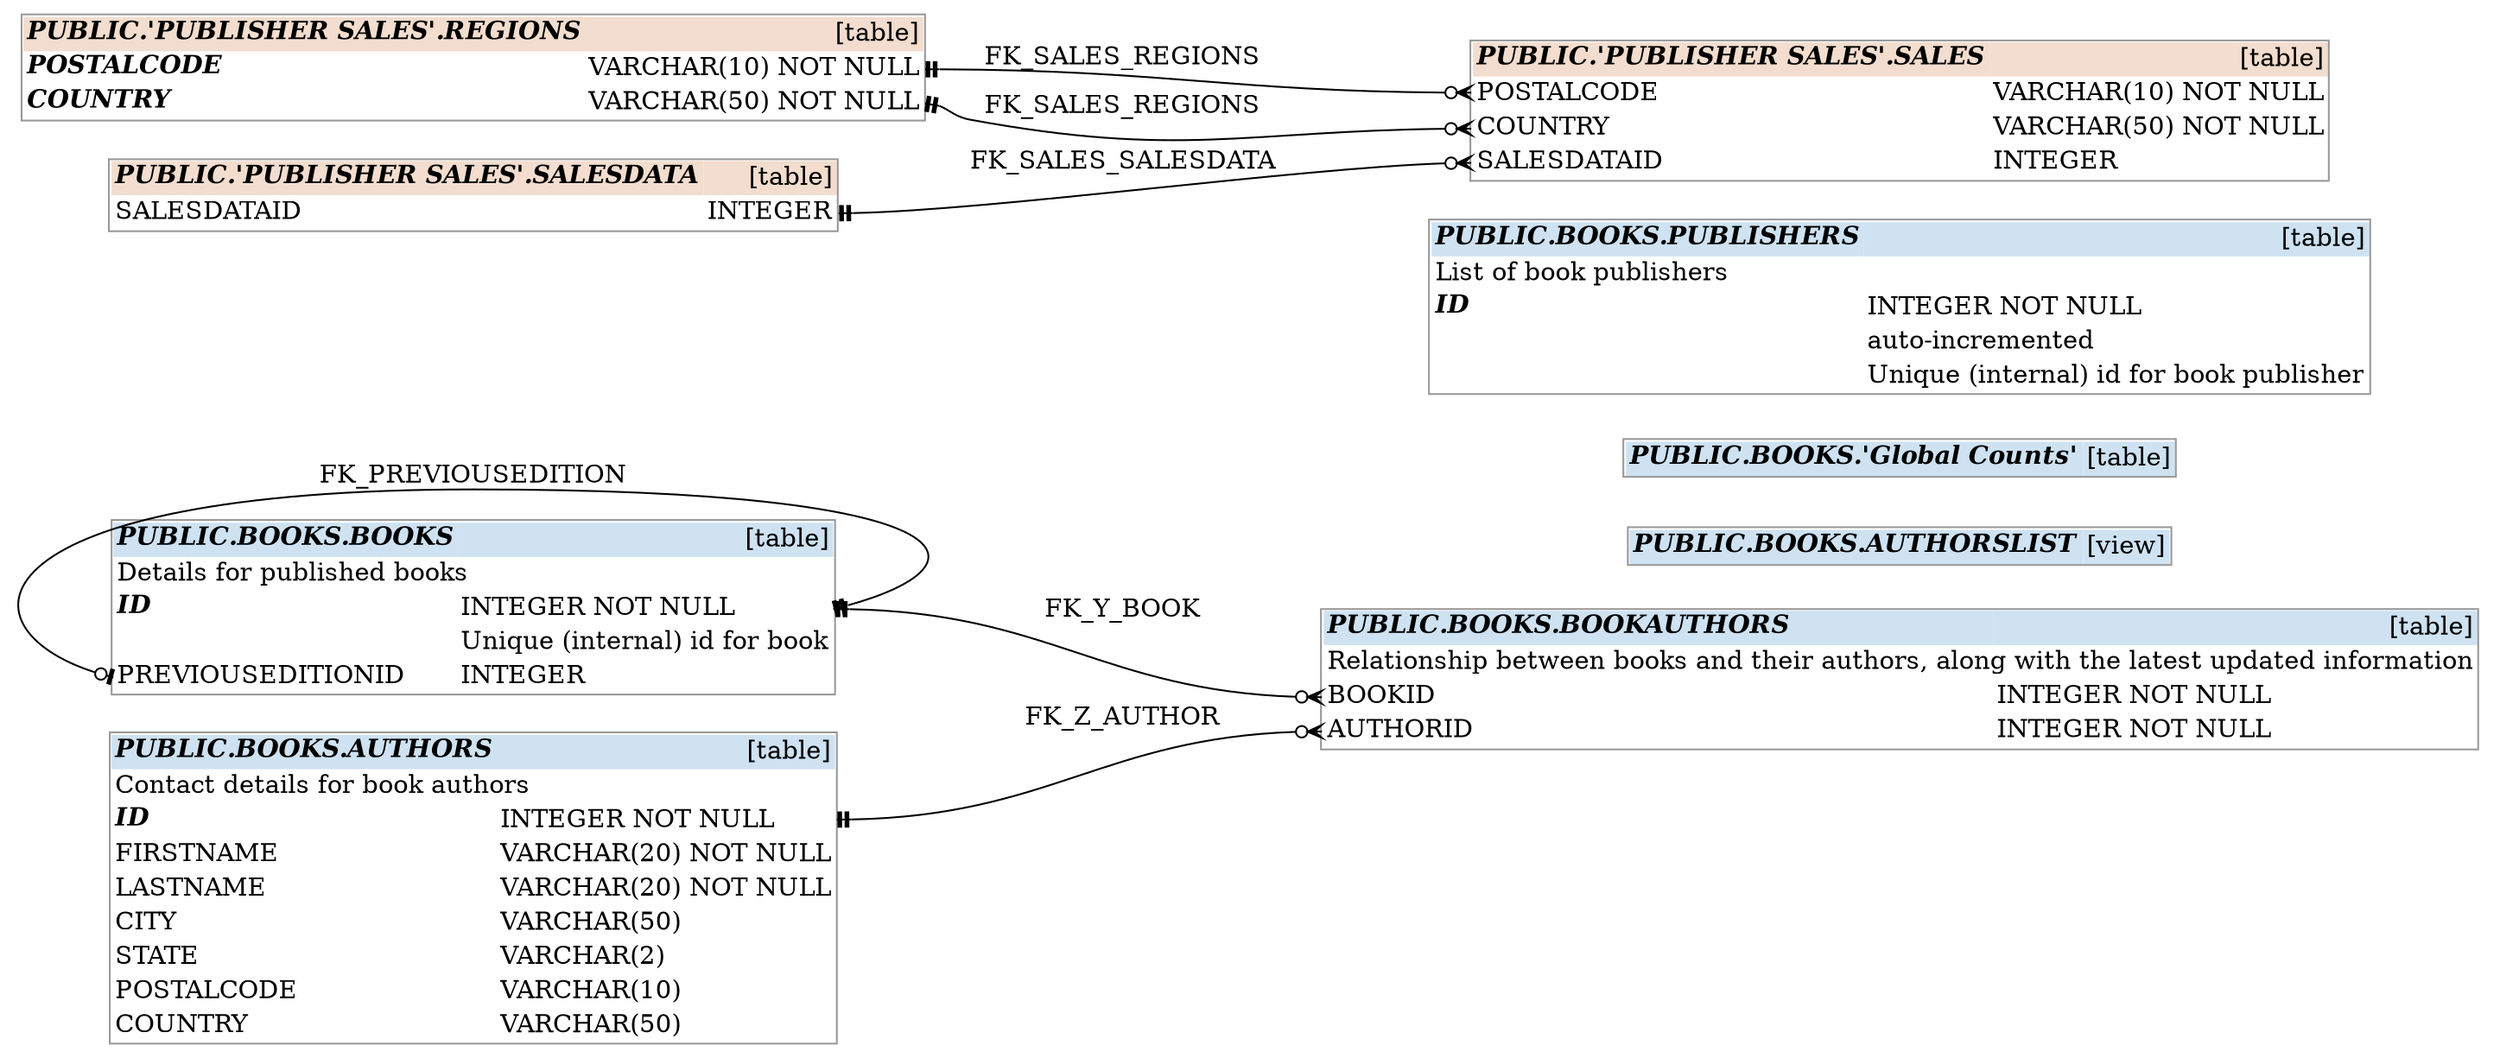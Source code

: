 /*
 * https://www.schemacrawler.com/diagramming.html
 */
digraph "SchemaCrawler_Diagram" {

	graph [
		nodesep="0.18"
		ranksep="0.46"
		rankdir="RL"
		// fontname="Helvetica"
		// fontsize="8"
	]

	node [
	// fontname="Helvetica"
	// fontsize="8"
		shape="plaintext"
	]

	edge [
	// fontname="Helvetica"
	// fontsize="8"
	arrowsize="0.8"
	]

	/* PUBLIC.BOOKS.AUTHORS -=-=-=-=-=-=-=-=-=-=-=-=-=- */
	"authors_f521e766" [
		label = <
			<table border="1" cellborder="0" cellpadding="2" cellspacing="0" bgcolor="white" color="#999999">
				<tr>
					<td colspan="2" bgcolor="#CEE2F2" align="left"><b><i>PUBLIC.BOOKS.AUTHORS</i></b></td>
					<td bgcolor="#CEE2F2" align="right">[table]</td>
				</tr>
				<tr>
					<td colspan="3" align="left">Contact details for book authors</td>
				</tr>
				<tr>
					<td port="id_af1b0e75.start" align="left"><b><i>ID</i></b></td>
					<td align="left"> </td>
					<td port="id_af1b0e75.end" align="left">INTEGER NOT NULL</td>
				</tr>
				<tr>
					<td port="firstname_5d2c8a75.start" align="left">FIRSTNAME</td>
					<td align="left"> </td>
					<td port="firstname_5d2c8a75.end" align="left">VARCHAR(20) NOT NULL</td>
				</tr>
				<tr>
					<td port="lastname_86cfc77b.start" align="left">LASTNAME</td>
					<td align="left"> </td>
					<td port="lastname_86cfc77b.end" align="left">VARCHAR(20) NOT NULL</td>
				</tr>
				<tr>
					<td port="city_af3a96c5.start" align="left">CITY</td>
					<td align="left"> </td>
					<td port="city_af3a96c5.end" align="left">VARCHAR(50)</td>
				</tr>
				<tr>
					<td port="state_b3d3d1cb.start" align="left">STATE</td>
					<td align="left"> </td>
					<td port="state_b3d3d1cb.end" align="left">VARCHAR(2)</td>
				</tr>
				<tr>
					<td port="postalcode_43f33e92.start" align="left">POSTALCODE</td>
					<td align="left"> </td>
					<td port="postalcode_43f33e92.end" align="left">VARCHAR(10)</td>
				</tr>
				<tr>
					<td port="country_12fde8d0.start" align="left">COUNTRY</td>
					<td align="left"> </td>
					<td port="country_12fde8d0.end" align="left">VARCHAR(50)</td>
				</tr>
			</table>
		>
	]

	"bookauthors_ead84c5d":"authorid_f4422729.start":w -> "authors_f521e766":"id_af1b0e75.end":e [
		label=<FK_Z_AUTHOR> style="solid" dir="both" arrowhead="teetee" arrowtail="crowodot"
	]

	/* PUBLIC.BOOKS.AUTHORSLIST -=-=-=-=-=-=-=-=-=-=-=-=-=- */
	"authorslist_9ccb3c04" [
		label = <
			<table border="1" cellborder="0" cellpadding="2" cellspacing="0" bgcolor="white" color="#999999">
				<tr>
					<td colspan="2" bgcolor="#CEE2F2" align="left"><b><i>PUBLIC.BOOKS.AUTHORSLIST</i></b></td>
					<td bgcolor="#CEE2F2" align="right">[view]</td>
				</tr>
			</table>
		>
	]

	/* PUBLIC.BOOKS.BOOKAUTHORS -=-=-=-=-=-=-=-=-=-=-=-=-=- */
	"bookauthors_ead84c5d" [
		label = <
			<table border="1" cellborder="0" cellpadding="2" cellspacing="0" bgcolor="white" color="#999999">
				<tr>
					<td colspan="2" bgcolor="#CEE2F2" align="left"><b><i>PUBLIC.BOOKS.BOOKAUTHORS</i></b></td>
					<td bgcolor="#CEE2F2" align="right">[table]</td>
				</tr>
				<tr>
					<td colspan="3" align="left">Relationship between books and their authors, along with the latest updated information</td>
				</tr>
				<tr>
					<td port="bookid_e54f6507.start" align="left">BOOKID</td>
					<td align="left"> </td>
					<td port="bookid_e54f6507.end" align="left">INTEGER NOT NULL</td>
				</tr>
				<tr>
					<td port="authorid_f4422729.start" align="left">AUTHORID</td>
					<td align="left"> </td>
					<td port="authorid_f4422729.end" align="left">INTEGER NOT NULL</td>
				</tr>
			</table>
		>
	]

	/* PUBLIC.BOOKS.BOOKS -=-=-=-=-=-=-=-=-=-=-=-=-=- */
	"books_f4a675c8" [
		label = <
			<table border="1" cellborder="0" cellpadding="2" cellspacing="0" bgcolor="white" color="#999999">
				<tr>
					<td colspan="2" bgcolor="#CEE2F2" align="left"><b><i>PUBLIC.BOOKS.BOOKS</i></b></td>
					<td bgcolor="#CEE2F2" align="right">[table]</td>
				</tr>
				<tr>
					<td colspan="3" align="left">Details for published books</td>
				</tr>
				<tr>
					<td port="id_a0284c53.start" align="left"><b><i>ID</i></b></td>
					<td align="left"> </td>
					<td port="id_a0284c53.end" align="left">INTEGER NOT NULL</td>
				</tr>
				<tr>
					<td align="left"></td>
					<td align="left"> </td>
					<td align="left">Unique (internal) id for book</td>
				</tr>
				<tr>
					<td port="previouseditionid_6cf3995a.start" align="left">PREVIOUSEDITIONID</td>
					<td align="left"> </td>
					<td port="previouseditionid_6cf3995a.end" align="left">INTEGER</td>
				</tr>
			</table>
		>
	]

	"bookauthors_ead84c5d":"bookid_e54f6507.start":w -> "books_f4a675c8":"id_a0284c53.end":e [
		label=<FK_Y_BOOK> style="solid" dir="both" arrowhead="teetee" arrowtail="crowodot"
	]

	"books_f4a675c8":"previouseditionid_6cf3995a.start":w -> "books_f4a675c8":"id_a0284c53.end":e [
		label=<FK_PREVIOUSEDITION> style="solid" dir="both" arrowhead="teetee" arrowtail="teeodot"
	]

	/* PUBLIC.BOOKS.'Global Counts' -=-=-=-=-=-=-=-=-=-=-=-=-=- */
	"globalcounts_7fcacf9f" [
		label = <
			<table border="1" cellborder="0" cellpadding="2" cellspacing="0" bgcolor="white" color="#999999">
				<tr>
					<td colspan="2" bgcolor="#CEE2F2" align="left"><b><i>PUBLIC.BOOKS.'Global Counts'</i></b></td>
					<td bgcolor="#CEE2F2" align="right">[table]</td>
				</tr>
			</table>
		>
	]

	/* PUBLIC.BOOKS.PUBLISHERS -=-=-=-=-=-=-=-=-=-=-=-=-=- */
	"publishers_8037d535" [
		label = <
			<table border="1" cellborder="0" cellpadding="2" cellspacing="0" bgcolor="white" color="#999999">
				<tr>
					<td colspan="2" bgcolor="#CEE2F2" align="left"><b><i>PUBLIC.BOOKS.PUBLISHERS</i></b></td>
					<td bgcolor="#CEE2F2" align="right">[table]</td>
				</tr>
				<tr>
					<td colspan="3" align="left">List of book publishers</td>
				</tr>
				<tr>
					<td port="id_86c2da86.start" align="left"><b><i>ID</i></b></td>
					<td align="left"> </td>
					<td port="id_86c2da86.end" align="left">INTEGER NOT NULL</td>
				</tr>
				<tr>
					<td align="left"></td>
					<td align="left"> </td>
					<td align="left">auto-incremented</td>
				</tr>
				<tr>
					<td align="left"></td>
					<td align="left"> </td>
					<td align="left">Unique (internal) id for book publisher</td>
				</tr>
			</table>
		>
	]

	/* PUBLIC.'PUBLISHER SALES'.REGIONS -=-=-=-=-=-=-=-=-=-=-=-=-=- */
	"regions_dbf65bbf" [
		label = <
			<table border="1" cellborder="0" cellpadding="2" cellspacing="0" bgcolor="white" color="#999999">
				<tr>
					<td colspan="2" bgcolor="#F2DDCE" align="left"><b><i>PUBLIC.'PUBLISHER SALES'.REGIONS</i></b></td>
					<td bgcolor="#F2DDCE" align="right">[table]</td>
				</tr>
				<tr>
					<td port="postalcode_37ad5559.start" align="left"><b><i>POSTALCODE</i></b></td>
					<td align="left"> </td>
					<td port="postalcode_37ad5559.end" align="left">VARCHAR(10) NOT NULL</td>
				</tr>
				<tr>
					<td port="country_6b7ff97.start" align="left"><b><i>COUNTRY</i></b></td>
					<td align="left"> </td>
					<td port="country_6b7ff97.end" align="left">VARCHAR(50) NOT NULL</td>
				</tr>
			</table>
		>
	]

	"sales_751e68cc":"postalcode_c386e9ec.start":w -> "regions_dbf65bbf":"postalcode_37ad5559.end":e [
		label=<FK_SALES_REGIONS> style="solid" dir="both" arrowhead="teetee" arrowtail="crowodot"
	]

	"sales_751e68cc":"country_9291942a.start":w -> "regions_dbf65bbf":"country_6b7ff97.end":e [
		label=<FK_SALES_REGIONS> style="solid" dir="both" arrowhead="teetee" arrowtail="crowodot"
	]

	/* PUBLIC.'PUBLISHER SALES'.SALES -=-=-=-=-=-=-=-=-=-=-=-=-=- */
	"sales_751e68cc" [
		label = <
			<table border="1" cellborder="0" cellpadding="2" cellspacing="0" bgcolor="white" color="#999999">
				<tr>
					<td colspan="2" bgcolor="#F2DDCE" align="left"><b><i>PUBLIC.'PUBLISHER SALES'.SALES</i></b></td>
					<td bgcolor="#F2DDCE" align="right">[table]</td>
				</tr>
				<tr>
					<td port="postalcode_c386e9ec.start" align="left">POSTALCODE</td>
					<td align="left"> </td>
					<td port="postalcode_c386e9ec.end" align="left">VARCHAR(10) NOT NULL</td>
				</tr>
				<tr>
					<td port="country_9291942a.start" align="left">COUNTRY</td>
					<td align="left"> </td>
					<td port="country_9291942a.end" align="left">VARCHAR(50) NOT NULL</td>
				</tr>
				<tr>
					<td port="salesdataid_1de64ee5.start" align="left">SALESDATAID</td>
					<td align="left"> </td>
					<td port="salesdataid_1de64ee5.end" align="left">INTEGER</td>
				</tr>
			</table>
		>
	]

	/* PUBLIC.'PUBLISHER SALES'.SALESDATA -=-=-=-=-=-=-=-=-=-=-=-=-=- */
	"salesdata_1193fa76" [
		label = <
			<table border="1" cellborder="0" cellpadding="2" cellspacing="0" bgcolor="white" color="#999999">
				<tr>
					<td colspan="2" bgcolor="#F2DDCE" align="left"><b><i>PUBLIC.'PUBLISHER SALES'.SALESDATA</i></b></td>
					<td bgcolor="#F2DDCE" align="right">[table]</td>
				</tr>
				<tr>
					<td port="salesdataid_1022f27b.start" align="left">SALESDATAID</td>
					<td align="left"> </td>
					<td port="salesdataid_1022f27b.end" align="left">INTEGER</td>
				</tr>
			</table>
		>
	]

	"sales_751e68cc":"salesdataid_1de64ee5.start":w -> "salesdata_1193fa76":"salesdataid_1022f27b.end":e [
		label=<FK_SALES_SALESDATA> style="solid" dir="both" arrowhead="teetee" arrowtail="crowodot"
	];

}
